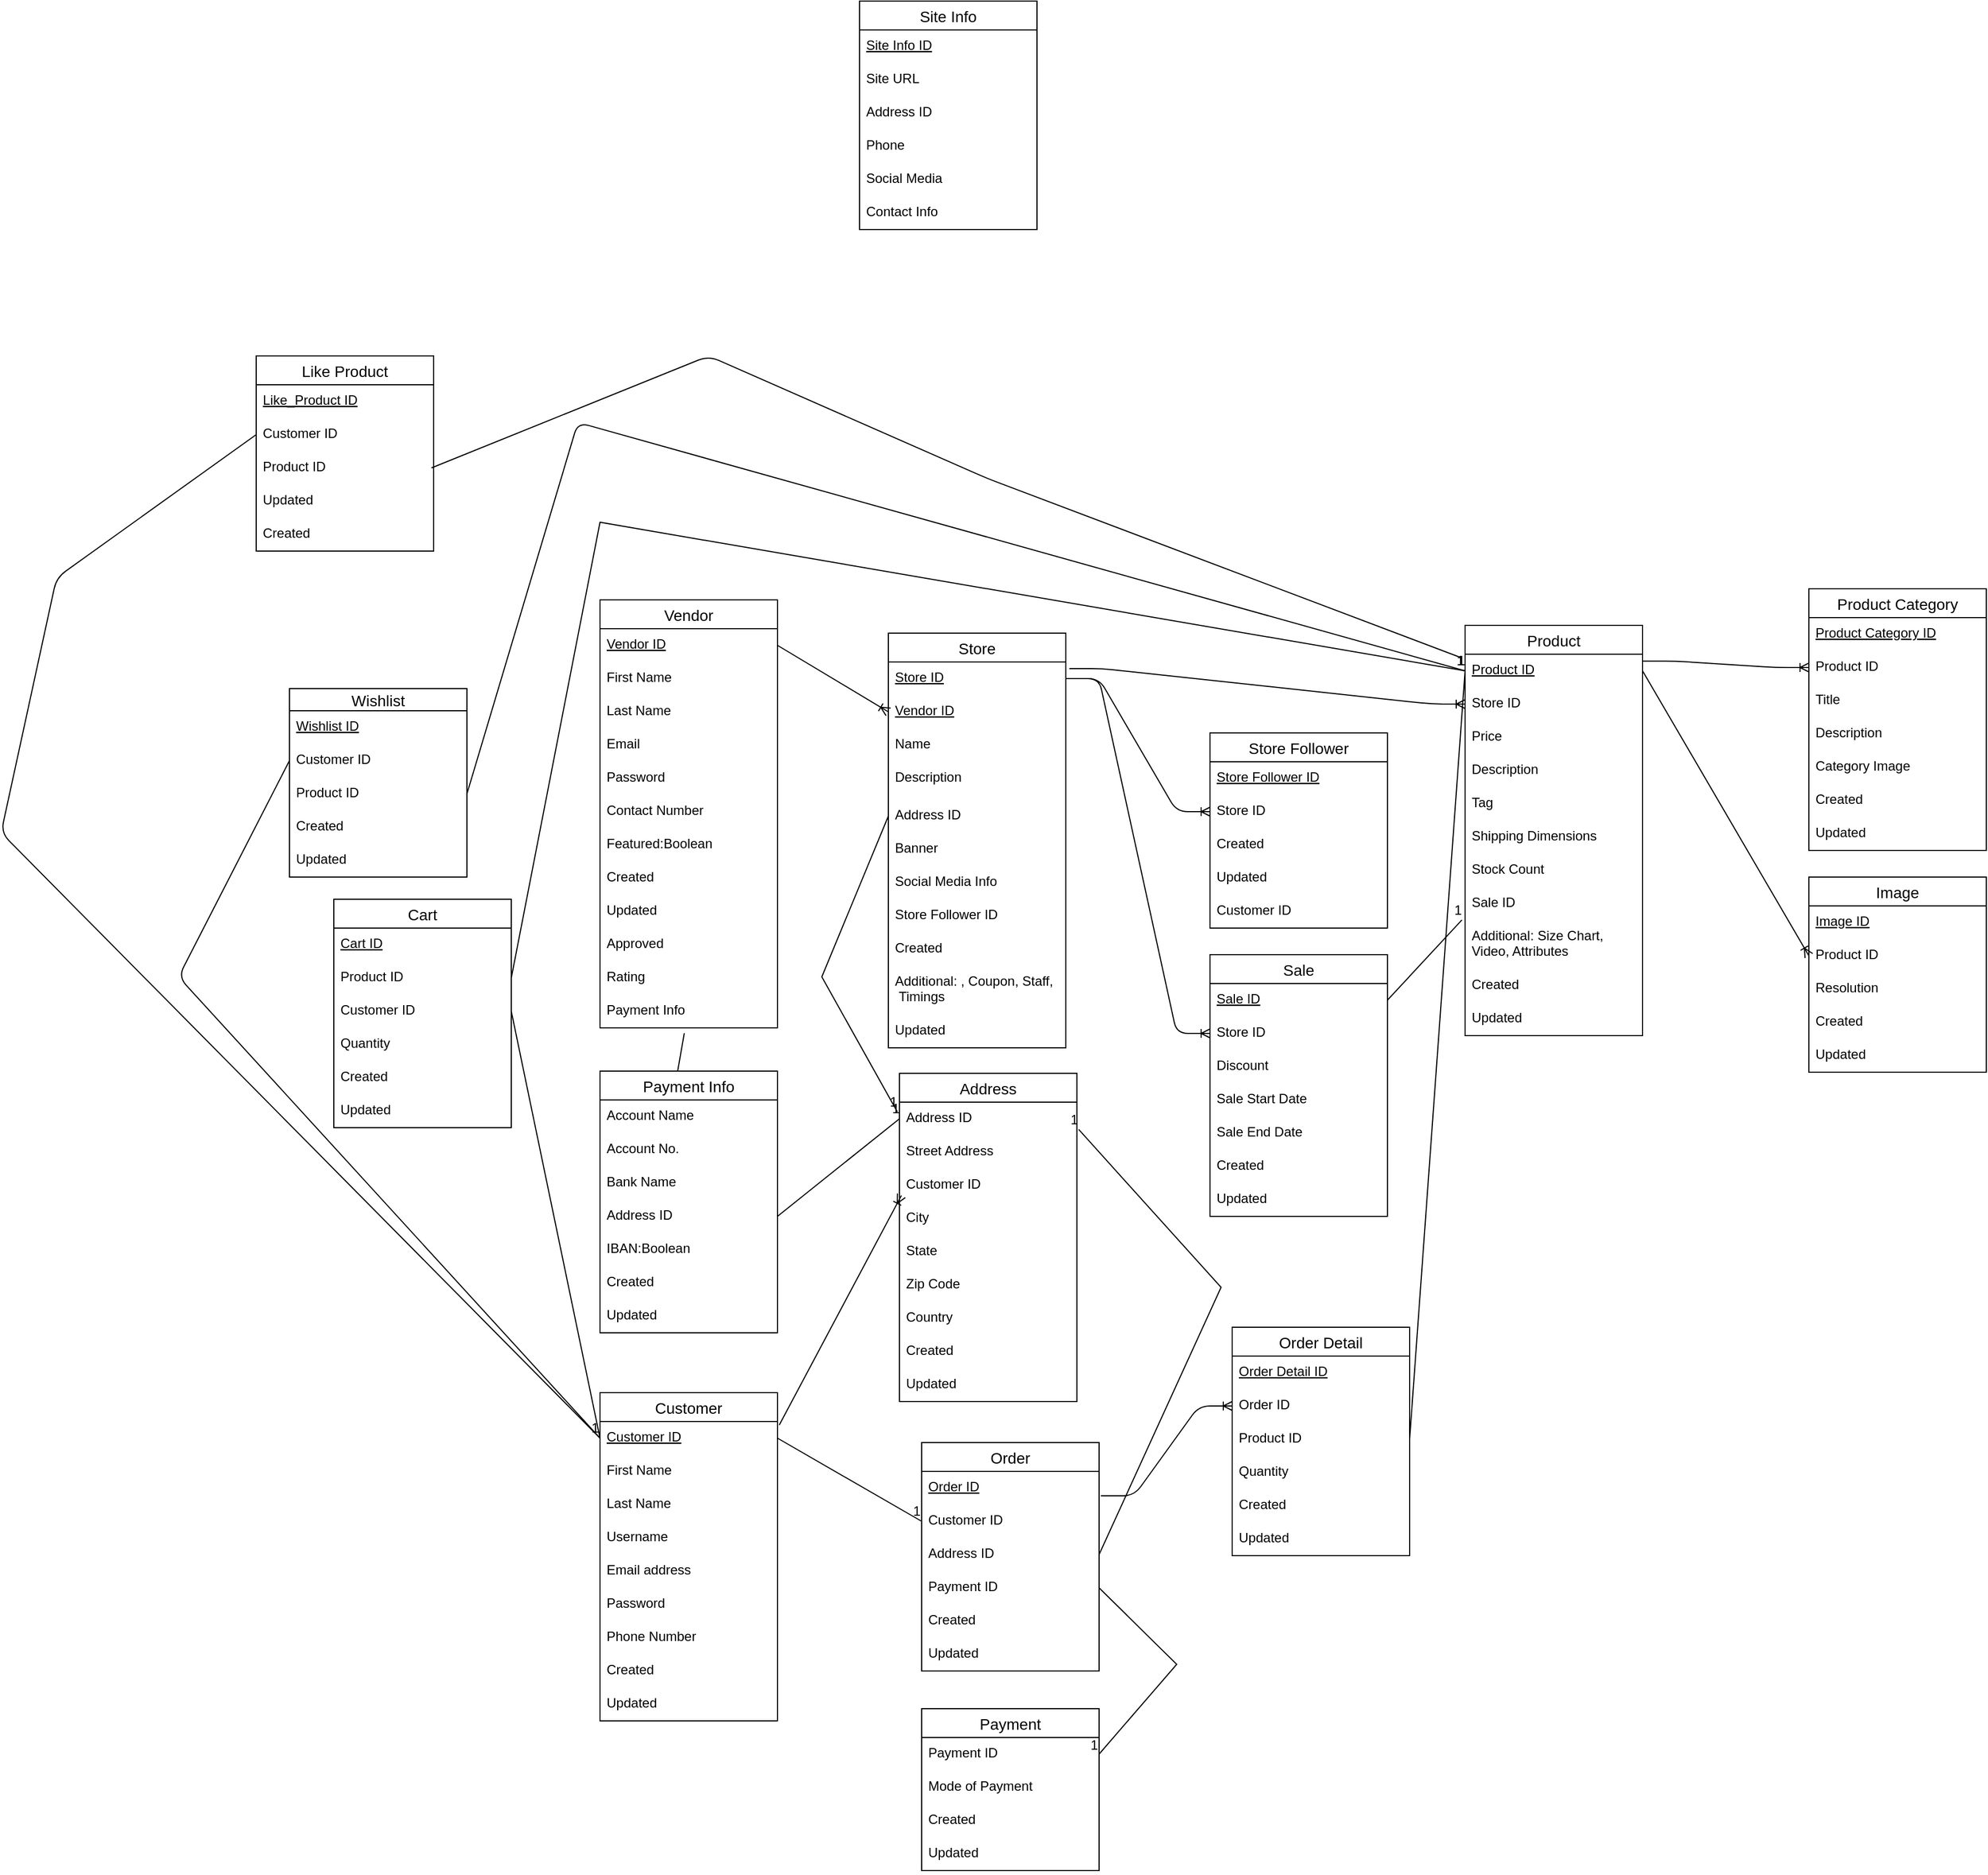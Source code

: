 <mxfile version="13.7.7" type="github">
  <diagram id="2TiBoCND8SINbS5o84Ee" name="Page-1">
    <mxGraphModel dx="2048" dy="1814" grid="1" gridSize="10" guides="1" tooltips="1" connect="1" arrows="1" fold="1" page="1" pageScale="1" pageWidth="827" pageHeight="1169" math="0" shadow="0">
      <root>
        <mxCell id="0" />
        <mxCell id="1" parent="0" />
        <mxCell id="IGccFnjcEQaaMSDG5-hF-2" value="Vendor" style="swimlane;fontStyle=0;childLayout=stackLayout;horizontal=1;startSize=26;horizontalStack=0;resizeParent=1;resizeParentMax=0;resizeLast=0;collapsible=1;marginBottom=0;align=center;fontSize=14;" parent="1" vertex="1">
          <mxGeometry x="20" y="10" width="160" height="386" as="geometry" />
        </mxCell>
        <mxCell id="IGccFnjcEQaaMSDG5-hF-4" value="Vendor ID" style="text;strokeColor=none;fillColor=none;spacingLeft=4;spacingRight=4;overflow=hidden;rotatable=0;points=[[0,0.5],[1,0.5]];portConstraint=eastwest;fontSize=12;fontStyle=4" parent="IGccFnjcEQaaMSDG5-hF-2" vertex="1">
          <mxGeometry y="26" width="160" height="30" as="geometry" />
        </mxCell>
        <mxCell id="IGccFnjcEQaaMSDG5-hF-3" value="First Name" style="text;strokeColor=none;fillColor=none;spacingLeft=4;spacingRight=4;overflow=hidden;rotatable=0;points=[[0,0.5],[1,0.5]];portConstraint=eastwest;fontSize=12;" parent="IGccFnjcEQaaMSDG5-hF-2" vertex="1">
          <mxGeometry y="56" width="160" height="30" as="geometry" />
        </mxCell>
        <mxCell id="IGccFnjcEQaaMSDG5-hF-6" value="Last Name" style="text;strokeColor=none;fillColor=none;spacingLeft=4;spacingRight=4;overflow=hidden;rotatable=0;points=[[0,0.5],[1,0.5]];portConstraint=eastwest;fontSize=12;" parent="IGccFnjcEQaaMSDG5-hF-2" vertex="1">
          <mxGeometry y="86" width="160" height="30" as="geometry" />
        </mxCell>
        <mxCell id="IGccFnjcEQaaMSDG5-hF-7" value="Email" style="text;strokeColor=none;fillColor=none;spacingLeft=4;spacingRight=4;overflow=hidden;rotatable=0;points=[[0,0.5],[1,0.5]];portConstraint=eastwest;fontSize=12;" parent="IGccFnjcEQaaMSDG5-hF-2" vertex="1">
          <mxGeometry y="116" width="160" height="30" as="geometry" />
        </mxCell>
        <mxCell id="IGccFnjcEQaaMSDG5-hF-10" value="Password" style="text;strokeColor=none;fillColor=none;spacingLeft=4;spacingRight=4;overflow=hidden;rotatable=0;points=[[0,0.5],[1,0.5]];portConstraint=eastwest;fontSize=12;" parent="IGccFnjcEQaaMSDG5-hF-2" vertex="1">
          <mxGeometry y="146" width="160" height="30" as="geometry" />
        </mxCell>
        <mxCell id="IGccFnjcEQaaMSDG5-hF-8" value="Contact Number" style="text;strokeColor=none;fillColor=none;spacingLeft=4;spacingRight=4;overflow=hidden;rotatable=0;points=[[0,0.5],[1,0.5]];portConstraint=eastwest;fontSize=12;" parent="IGccFnjcEQaaMSDG5-hF-2" vertex="1">
          <mxGeometry y="176" width="160" height="30" as="geometry" />
        </mxCell>
        <mxCell id="IGccFnjcEQaaMSDG5-hF-12" value="Featured:Boolean" style="text;strokeColor=none;fillColor=none;spacingLeft=4;spacingRight=4;overflow=hidden;rotatable=0;points=[[0,0.5],[1,0.5]];portConstraint=eastwest;fontSize=12;" parent="IGccFnjcEQaaMSDG5-hF-2" vertex="1">
          <mxGeometry y="206" width="160" height="30" as="geometry" />
        </mxCell>
        <mxCell id="n8FRFJaLkWx42ffk5fBV-1" value="Created" style="text;strokeColor=none;fillColor=none;spacingLeft=4;spacingRight=4;overflow=hidden;rotatable=0;points=[[0,0.5],[1,0.5]];portConstraint=eastwest;fontSize=12;" parent="IGccFnjcEQaaMSDG5-hF-2" vertex="1">
          <mxGeometry y="236" width="160" height="30" as="geometry" />
        </mxCell>
        <mxCell id="JF45FcFI6CYpwez5IiRO-9" value="Updated" style="text;strokeColor=none;fillColor=none;spacingLeft=4;spacingRight=4;overflow=hidden;rotatable=0;points=[[0,0.5],[1,0.5]];portConstraint=eastwest;fontSize=12;" vertex="1" parent="IGccFnjcEQaaMSDG5-hF-2">
          <mxGeometry y="266" width="160" height="30" as="geometry" />
        </mxCell>
        <mxCell id="n8FRFJaLkWx42ffk5fBV-17" value="Approved" style="text;strokeColor=none;fillColor=none;spacingLeft=4;spacingRight=4;overflow=hidden;rotatable=0;points=[[0,0.5],[1,0.5]];portConstraint=eastwest;fontSize=12;" parent="IGccFnjcEQaaMSDG5-hF-2" vertex="1">
          <mxGeometry y="296" width="160" height="30" as="geometry" />
        </mxCell>
        <mxCell id="IGccFnjcEQaaMSDG5-hF-28" value="Rating" style="text;strokeColor=none;fillColor=none;spacingLeft=4;spacingRight=4;overflow=hidden;rotatable=0;points=[[0,0.5],[1,0.5]];portConstraint=eastwest;fontSize=12;" parent="IGccFnjcEQaaMSDG5-hF-2" vertex="1">
          <mxGeometry y="326" width="160" height="30" as="geometry" />
        </mxCell>
        <mxCell id="IGccFnjcEQaaMSDG5-hF-11" value="Payment Info" style="text;strokeColor=none;fillColor=none;spacingLeft=4;spacingRight=4;overflow=hidden;rotatable=0;points=[[0,0.5],[1,0.5]];portConstraint=eastwest;fontSize=12;" parent="IGccFnjcEQaaMSDG5-hF-2" vertex="1">
          <mxGeometry y="356" width="160" height="30" as="geometry" />
        </mxCell>
        <mxCell id="n8FRFJaLkWx42ffk5fBV-2" value="" style="endArrow=none;html=1;entryX=0.475;entryY=1.16;entryDx=0;entryDy=0;entryPerimeter=0;exitX=0.435;exitY=0.01;exitDx=0;exitDy=0;exitPerimeter=0;" parent="1" source="Jbf4K4D1XVBF-OOu39AV-61" target="IGccFnjcEQaaMSDG5-hF-11" edge="1">
          <mxGeometry width="50" height="50" relative="1" as="geometry">
            <mxPoint x="60" y="470" as="sourcePoint" />
            <mxPoint x="110" y="420" as="targetPoint" />
          </mxGeometry>
        </mxCell>
        <mxCell id="n8FRFJaLkWx42ffk5fBV-20" value="" style="edgeStyle=entityRelationEdgeStyle;fontSize=12;html=1;endArrow=ERoneToMany;exitX=1.02;exitY=0.2;exitDx=0;exitDy=0;exitPerimeter=0;" parent="1" source="IGccFnjcEQaaMSDG5-hF-17" target="IGccFnjcEQaaMSDG5-hF-33" edge="1">
          <mxGeometry width="100" height="100" relative="1" as="geometry">
            <mxPoint x="460" y="140" as="sourcePoint" />
            <mxPoint x="560" y="40" as="targetPoint" />
          </mxGeometry>
        </mxCell>
        <mxCell id="n8FRFJaLkWx42ffk5fBV-42" value="" style="edgeStyle=entityRelationEdgeStyle;fontSize=12;html=1;endArrow=ERoneToMany;entryX=0;entryY=0.5;entryDx=0;entryDy=0;exitX=1;exitY=0.21;exitDx=0;exitDy=0;exitPerimeter=0;" parent="1" source="IGccFnjcEQaaMSDG5-hF-32" target="JF45FcFI6CYpwez5IiRO-46" edge="1">
          <mxGeometry width="100" height="100" relative="1" as="geometry">
            <mxPoint x="1020" y="50" as="sourcePoint" />
            <mxPoint x="870" y="130" as="targetPoint" />
          </mxGeometry>
        </mxCell>
        <mxCell id="Jbf4K4D1XVBF-OOu39AV-61" value="Payment Info" style="swimlane;fontStyle=0;childLayout=stackLayout;horizontal=1;startSize=26;horizontalStack=0;resizeParent=1;resizeParentMax=0;resizeLast=0;collapsible=1;marginBottom=0;align=center;fontSize=14;" parent="1" vertex="1">
          <mxGeometry x="20" y="435" width="160" height="236" as="geometry" />
        </mxCell>
        <mxCell id="Jbf4K4D1XVBF-OOu39AV-62" value="Account Name" style="text;strokeColor=none;fillColor=none;spacingLeft=4;spacingRight=4;overflow=hidden;rotatable=0;points=[[0,0.5],[1,0.5]];portConstraint=eastwest;fontSize=12;" parent="Jbf4K4D1XVBF-OOu39AV-61" vertex="1">
          <mxGeometry y="26" width="160" height="30" as="geometry" />
        </mxCell>
        <mxCell id="Jbf4K4D1XVBF-OOu39AV-63" value="Account No." style="text;strokeColor=none;fillColor=none;spacingLeft=4;spacingRight=4;overflow=hidden;rotatable=0;points=[[0,0.5],[1,0.5]];portConstraint=eastwest;fontSize=12;" parent="Jbf4K4D1XVBF-OOu39AV-61" vertex="1">
          <mxGeometry y="56" width="160" height="30" as="geometry" />
        </mxCell>
        <mxCell id="Jbf4K4D1XVBF-OOu39AV-64" value="Bank Name" style="text;strokeColor=none;fillColor=none;spacingLeft=4;spacingRight=4;overflow=hidden;rotatable=0;points=[[0,0.5],[1,0.5]];portConstraint=eastwest;fontSize=12;" parent="Jbf4K4D1XVBF-OOu39AV-61" vertex="1">
          <mxGeometry y="86" width="160" height="30" as="geometry" />
        </mxCell>
        <mxCell id="Jbf4K4D1XVBF-OOu39AV-67" value="Address ID" style="text;strokeColor=none;fillColor=none;spacingLeft=4;spacingRight=4;overflow=hidden;rotatable=0;points=[[0,0.5],[1,0.5]];portConstraint=eastwest;fontSize=12;" parent="Jbf4K4D1XVBF-OOu39AV-61" vertex="1">
          <mxGeometry y="116" width="160" height="30" as="geometry" />
        </mxCell>
        <mxCell id="Jbf4K4D1XVBF-OOu39AV-69" value="IBAN:Boolean" style="text;strokeColor=none;fillColor=none;spacingLeft=4;spacingRight=4;overflow=hidden;rotatable=0;points=[[0,0.5],[1,0.5]];portConstraint=eastwest;fontSize=12;" parent="Jbf4K4D1XVBF-OOu39AV-61" vertex="1">
          <mxGeometry y="146" width="160" height="30" as="geometry" />
        </mxCell>
        <mxCell id="JF45FcFI6CYpwez5IiRO-29" value="Created" style="text;strokeColor=none;fillColor=none;spacingLeft=4;spacingRight=4;overflow=hidden;rotatable=0;points=[[0,0.5],[1,0.5]];portConstraint=eastwest;fontSize=12;" vertex="1" parent="Jbf4K4D1XVBF-OOu39AV-61">
          <mxGeometry y="176" width="160" height="30" as="geometry" />
        </mxCell>
        <mxCell id="JF45FcFI6CYpwez5IiRO-30" value="Updated" style="text;strokeColor=none;fillColor=none;spacingLeft=4;spacingRight=4;overflow=hidden;rotatable=0;points=[[0,0.5],[1,0.5]];portConstraint=eastwest;fontSize=12;" vertex="1" parent="Jbf4K4D1XVBF-OOu39AV-61">
          <mxGeometry y="206" width="160" height="30" as="geometry" />
        </mxCell>
        <mxCell id="n8FRFJaLkWx42ffk5fBV-64" value="" style="endArrow=none;html=1;rounded=0;exitX=0;exitY=0.5;exitDx=0;exitDy=0;entryX=-0.012;entryY=0.293;entryDx=0;entryDy=0;entryPerimeter=0;" parent="1" source="IGccFnjcEQaaMSDG5-hF-25" target="n8FRFJaLkWx42ffk5fBV-55" edge="1">
          <mxGeometry relative="1" as="geometry">
            <mxPoint x="230" y="420" as="sourcePoint" />
            <mxPoint x="390" y="420" as="targetPoint" />
            <Array as="points">
              <mxPoint x="220" y="350" />
            </Array>
          </mxGeometry>
        </mxCell>
        <mxCell id="n8FRFJaLkWx42ffk5fBV-65" value="1" style="resizable=0;html=1;align=right;verticalAlign=bottom;" parent="n8FRFJaLkWx42ffk5fBV-64" connectable="0" vertex="1">
          <mxGeometry x="1" relative="1" as="geometry" />
        </mxCell>
        <mxCell id="n8FRFJaLkWx42ffk5fBV-66" value="" style="endArrow=none;html=1;rounded=0;exitX=1;exitY=0.5;exitDx=0;exitDy=0;entryX=0;entryY=0.5;entryDx=0;entryDy=0;" parent="1" source="Jbf4K4D1XVBF-OOu39AV-67" target="n8FRFJaLkWx42ffk5fBV-55" edge="1">
          <mxGeometry relative="1" as="geometry">
            <mxPoint x="310" y="400" as="sourcePoint" />
            <mxPoint x="470" y="400" as="targetPoint" />
          </mxGeometry>
        </mxCell>
        <mxCell id="n8FRFJaLkWx42ffk5fBV-67" value="1" style="resizable=0;html=1;align=right;verticalAlign=bottom;" parent="n8FRFJaLkWx42ffk5fBV-66" connectable="0" vertex="1">
          <mxGeometry x="1" relative="1" as="geometry" />
        </mxCell>
        <mxCell id="IGccFnjcEQaaMSDG5-hF-16" value="Store" style="swimlane;fontStyle=0;childLayout=stackLayout;horizontal=1;startSize=26;horizontalStack=0;resizeParent=1;resizeParentMax=0;resizeLast=0;collapsible=1;marginBottom=0;align=center;fontSize=14;" parent="1" vertex="1">
          <mxGeometry x="280" y="40" width="160" height="374" as="geometry" />
        </mxCell>
        <mxCell id="IGccFnjcEQaaMSDG5-hF-17" value="Store ID" style="text;strokeColor=none;fillColor=none;spacingLeft=4;spacingRight=4;overflow=hidden;rotatable=0;points=[[0,0.5],[1,0.5]];portConstraint=eastwest;fontSize=12;fontStyle=4" parent="IGccFnjcEQaaMSDG5-hF-16" vertex="1">
          <mxGeometry y="26" width="160" height="30" as="geometry" />
        </mxCell>
        <mxCell id="JF45FcFI6CYpwez5IiRO-1" value="Vendor ID" style="text;strokeColor=none;fillColor=none;spacingLeft=4;spacingRight=4;overflow=hidden;rotatable=0;points=[[0,0.5],[1,0.5]];portConstraint=eastwest;fontSize=12;fontStyle=4" vertex="1" parent="IGccFnjcEQaaMSDG5-hF-16">
          <mxGeometry y="56" width="160" height="30" as="geometry" />
        </mxCell>
        <mxCell id="IGccFnjcEQaaMSDG5-hF-18" value="Name" style="text;strokeColor=none;fillColor=none;spacingLeft=4;spacingRight=4;overflow=hidden;rotatable=0;points=[[0,0.5],[1,0.5]];portConstraint=eastwest;fontSize=12;" parent="IGccFnjcEQaaMSDG5-hF-16" vertex="1">
          <mxGeometry y="86" width="160" height="30" as="geometry" />
        </mxCell>
        <mxCell id="n8FRFJaLkWx42ffk5fBV-19" value="Description" style="text;strokeColor=none;fillColor=none;spacingLeft=4;spacingRight=4;overflow=hidden;rotatable=0;points=[[0,0.5],[1,0.5]];portConstraint=eastwest;fontSize=12;" parent="IGccFnjcEQaaMSDG5-hF-16" vertex="1">
          <mxGeometry y="116" width="160" height="34" as="geometry" />
        </mxCell>
        <mxCell id="IGccFnjcEQaaMSDG5-hF-25" value="Address ID" style="text;strokeColor=none;fillColor=none;spacingLeft=4;spacingRight=4;overflow=hidden;rotatable=0;points=[[0,0.5],[1,0.5]];portConstraint=eastwest;fontSize=12;" parent="IGccFnjcEQaaMSDG5-hF-16" vertex="1">
          <mxGeometry y="150" width="160" height="30" as="geometry" />
        </mxCell>
        <mxCell id="IGccFnjcEQaaMSDG5-hF-19" value="Banner" style="text;strokeColor=none;fillColor=none;spacingLeft=4;spacingRight=4;overflow=hidden;rotatable=0;points=[[0,0.5],[1,0.5]];portConstraint=eastwest;fontSize=12;" parent="IGccFnjcEQaaMSDG5-hF-16" vertex="1">
          <mxGeometry y="180" width="160" height="30" as="geometry" />
        </mxCell>
        <mxCell id="IGccFnjcEQaaMSDG5-hF-26" value="Social Media Info" style="text;strokeColor=none;fillColor=none;spacingLeft=4;spacingRight=4;overflow=hidden;rotatable=0;points=[[0,0.5],[1,0.5]];portConstraint=eastwest;fontSize=12;" parent="IGccFnjcEQaaMSDG5-hF-16" vertex="1">
          <mxGeometry y="210" width="160" height="30" as="geometry" />
        </mxCell>
        <mxCell id="IGccFnjcEQaaMSDG5-hF-29" value="Store Follower ID" style="text;strokeColor=none;fillColor=none;spacingLeft=4;spacingRight=4;overflow=hidden;rotatable=0;points=[[0,0.5],[1,0.5]];portConstraint=eastwest;fontSize=12;" parent="IGccFnjcEQaaMSDG5-hF-16" vertex="1">
          <mxGeometry y="240" width="160" height="30" as="geometry" />
        </mxCell>
        <mxCell id="n8FRFJaLkWx42ffk5fBV-18" value="Created" style="text;strokeColor=none;fillColor=none;spacingLeft=4;spacingRight=4;overflow=hidden;rotatable=0;points=[[0,0.5],[1,0.5]];portConstraint=eastwest;fontSize=12;" parent="IGccFnjcEQaaMSDG5-hF-16" vertex="1">
          <mxGeometry y="270" width="160" height="30" as="geometry" />
        </mxCell>
        <mxCell id="IGccFnjcEQaaMSDG5-hF-27" value="Additional: , Coupon, Staff,&#xa; Timings" style="text;strokeColor=none;fillColor=none;spacingLeft=4;spacingRight=4;overflow=hidden;rotatable=0;points=[[0,0.5],[1,0.5]];portConstraint=eastwest;fontSize=12;" parent="IGccFnjcEQaaMSDG5-hF-16" vertex="1">
          <mxGeometry y="300" width="160" height="44" as="geometry" />
        </mxCell>
        <mxCell id="JF45FcFI6CYpwez5IiRO-13" value="Updated" style="text;strokeColor=none;fillColor=none;spacingLeft=4;spacingRight=4;overflow=hidden;rotatable=0;points=[[0,0.5],[1,0.5]];portConstraint=eastwest;fontSize=12;" vertex="1" parent="IGccFnjcEQaaMSDG5-hF-16">
          <mxGeometry y="344" width="160" height="30" as="geometry" />
        </mxCell>
        <mxCell id="rgboscBfZHW4v6btycsH-1" value="Wishlist" style="swimlane;fontStyle=0;childLayout=stackLayout;horizontal=1;startSize=20;horizontalStack=0;resizeParent=1;resizeParentMax=0;resizeLast=0;collapsible=1;marginBottom=0;align=center;fontSize=14;" parent="1" vertex="1">
          <mxGeometry x="-260" y="90" width="160" height="170" as="geometry" />
        </mxCell>
        <mxCell id="rgboscBfZHW4v6btycsH-2" value="Wishlist ID" style="text;strokeColor=none;fillColor=none;spacingLeft=4;spacingRight=4;overflow=hidden;rotatable=0;points=[[0,0.5],[1,0.5]];portConstraint=eastwest;fontSize=12;fontStyle=4" parent="rgboscBfZHW4v6btycsH-1" vertex="1">
          <mxGeometry y="20" width="160" height="30" as="geometry" />
        </mxCell>
        <mxCell id="rgboscBfZHW4v6btycsH-3" value="Customer ID" style="text;strokeColor=none;fillColor=none;spacingLeft=4;spacingRight=4;overflow=hidden;rotatable=0;points=[[0,0.5],[1,0.5]];portConstraint=eastwest;fontSize=12;" parent="rgboscBfZHW4v6btycsH-1" vertex="1">
          <mxGeometry y="50" width="160" height="30" as="geometry" />
        </mxCell>
        <mxCell id="rgboscBfZHW4v6btycsH-4" value="Product ID" style="text;strokeColor=none;fillColor=none;spacingLeft=4;spacingRight=4;overflow=hidden;rotatable=0;points=[[0,0.5],[1,0.5]];portConstraint=eastwest;fontSize=12;" parent="rgboscBfZHW4v6btycsH-1" vertex="1">
          <mxGeometry y="80" width="160" height="30" as="geometry" />
        </mxCell>
        <mxCell id="JF45FcFI6CYpwez5IiRO-10" value="Created" style="text;strokeColor=none;fillColor=none;spacingLeft=4;spacingRight=4;overflow=hidden;rotatable=0;points=[[0,0.5],[1,0.5]];portConstraint=eastwest;fontSize=12;" vertex="1" parent="rgboscBfZHW4v6btycsH-1">
          <mxGeometry y="110" width="160" height="30" as="geometry" />
        </mxCell>
        <mxCell id="JF45FcFI6CYpwez5IiRO-11" value="Updated" style="text;strokeColor=none;fillColor=none;spacingLeft=4;spacingRight=4;overflow=hidden;rotatable=0;points=[[0,0.5],[1,0.5]];portConstraint=eastwest;fontSize=12;" vertex="1" parent="rgboscBfZHW4v6btycsH-1">
          <mxGeometry y="140" width="160" height="30" as="geometry" />
        </mxCell>
        <mxCell id="n8FRFJaLkWx42ffk5fBV-74" value="" style="endArrow=none;html=1;rounded=0;entryX=0;entryY=0.5;entryDx=0;entryDy=0;exitX=1;exitY=0.5;exitDx=0;exitDy=0;" parent="1" target="IGccFnjcEQaaMSDG5-hF-47" edge="1" source="Jbf4K4D1XVBF-OOu39AV-27">
          <mxGeometry relative="1" as="geometry">
            <mxPoint x="180" y="710" as="sourcePoint" />
            <mxPoint x="340" y="710" as="targetPoint" />
          </mxGeometry>
        </mxCell>
        <mxCell id="n8FRFJaLkWx42ffk5fBV-75" value="1" style="resizable=0;html=1;align=right;verticalAlign=bottom;" parent="n8FRFJaLkWx42ffk5fBV-74" connectable="0" vertex="1">
          <mxGeometry x="1" relative="1" as="geometry" />
        </mxCell>
        <mxCell id="n8FRFJaLkWx42ffk5fBV-76" value="" style="endArrow=none;html=1;rounded=0;entryX=1.01;entryY=0.82;entryDx=0;entryDy=0;entryPerimeter=0;exitX=1;exitY=0.5;exitDx=0;exitDy=0;" parent="1" source="n8FRFJaLkWx42ffk5fBV-72" target="n8FRFJaLkWx42ffk5fBV-55" edge="1">
          <mxGeometry relative="1" as="geometry">
            <mxPoint x="460" y="790" as="sourcePoint" />
            <mxPoint x="620" y="790" as="targetPoint" />
            <Array as="points">
              <mxPoint x="580" y="630" />
            </Array>
          </mxGeometry>
        </mxCell>
        <mxCell id="n8FRFJaLkWx42ffk5fBV-77" value="1" style="resizable=0;html=1;align=right;verticalAlign=bottom;" parent="n8FRFJaLkWx42ffk5fBV-76" connectable="0" vertex="1">
          <mxGeometry x="1" relative="1" as="geometry" />
        </mxCell>
        <mxCell id="n8FRFJaLkWx42ffk5fBV-78" value="" style="endArrow=none;html=1;rounded=0;entryX=1;entryY=0.5;entryDx=0;entryDy=0;exitX=1;exitY=0.5;exitDx=0;exitDy=0;" parent="1" source="n8FRFJaLkWx42ffk5fBV-73" target="Jbf4K4D1XVBF-OOu39AV-71" edge="1">
          <mxGeometry relative="1" as="geometry">
            <mxPoint x="460" y="820" as="sourcePoint" />
            <mxPoint x="620" y="820" as="targetPoint" />
            <Array as="points">
              <mxPoint x="540" y="970" />
            </Array>
          </mxGeometry>
        </mxCell>
        <mxCell id="n8FRFJaLkWx42ffk5fBV-79" value="1" style="resizable=0;html=1;align=right;verticalAlign=bottom;" parent="n8FRFJaLkWx42ffk5fBV-78" connectable="0" vertex="1">
          <mxGeometry x="1" relative="1" as="geometry" />
        </mxCell>
        <mxCell id="n8FRFJaLkWx42ffk5fBV-81" value="" style="edgeStyle=entityRelationEdgeStyle;fontSize=12;html=1;endArrow=ERoneToMany;exitX=1.01;exitY=0.733;exitDx=0;exitDy=0;exitPerimeter=0;entryX=0;entryY=0.5;entryDx=0;entryDy=0;" parent="1" source="Jbf4K4D1XVBF-OOu39AV-1" target="Jbf4K4D1XVBF-OOu39AV-50" edge="1">
          <mxGeometry width="100" height="100" relative="1" as="geometry">
            <mxPoint x="490" y="820" as="sourcePoint" />
            <mxPoint x="590" y="720" as="targetPoint" />
          </mxGeometry>
        </mxCell>
        <mxCell id="n8FRFJaLkWx42ffk5fBV-82" value="" style="endArrow=none;html=1;rounded=0;entryX=0;entryY=0.5;entryDx=0;entryDy=0;exitX=1;exitY=0.5;exitDx=0;exitDy=0;" parent="1" source="Jbf4K4D1XVBF-OOu39AV-56" target="IGccFnjcEQaaMSDG5-hF-32" edge="1">
          <mxGeometry relative="1" as="geometry">
            <mxPoint x="680" y="410" as="sourcePoint" />
            <mxPoint x="840" y="410" as="targetPoint" />
            <Array as="points" />
          </mxGeometry>
        </mxCell>
        <mxCell id="n8FRFJaLkWx42ffk5fBV-83" value="1" style="resizable=0;html=1;align=right;verticalAlign=bottom;" parent="n8FRFJaLkWx42ffk5fBV-82" connectable="0" vertex="1">
          <mxGeometry x="1" relative="1" as="geometry" />
        </mxCell>
        <mxCell id="Jbf4K4D1XVBF-OOu39AV-47" value="Order Detail" style="swimlane;fontStyle=0;childLayout=stackLayout;horizontal=1;startSize=26;horizontalStack=0;resizeParent=1;resizeParentMax=0;resizeLast=0;collapsible=1;marginBottom=0;align=center;fontSize=14;" parent="1" vertex="1">
          <mxGeometry x="590" y="666" width="160" height="206" as="geometry" />
        </mxCell>
        <mxCell id="Jbf4K4D1XVBF-OOu39AV-49" value="Order Detail ID" style="text;strokeColor=none;fillColor=none;spacingLeft=4;spacingRight=4;overflow=hidden;rotatable=0;points=[[0,0.5],[1,0.5]];portConstraint=eastwest;fontSize=12;fontStyle=4" parent="Jbf4K4D1XVBF-OOu39AV-47" vertex="1">
          <mxGeometry y="26" width="160" height="30" as="geometry" />
        </mxCell>
        <mxCell id="Jbf4K4D1XVBF-OOu39AV-50" value="Order ID" style="text;strokeColor=none;fillColor=none;spacingLeft=4;spacingRight=4;overflow=hidden;rotatable=0;points=[[0,0.5],[1,0.5]];portConstraint=eastwest;fontSize=12;" parent="Jbf4K4D1XVBF-OOu39AV-47" vertex="1">
          <mxGeometry y="56" width="160" height="30" as="geometry" />
        </mxCell>
        <mxCell id="Jbf4K4D1XVBF-OOu39AV-56" value="Product ID" style="text;strokeColor=none;fillColor=none;spacingLeft=4;spacingRight=4;overflow=hidden;rotatable=0;points=[[0,0.5],[1,0.5]];portConstraint=eastwest;fontSize=12;" parent="Jbf4K4D1XVBF-OOu39AV-47" vertex="1">
          <mxGeometry y="86" width="160" height="30" as="geometry" />
        </mxCell>
        <mxCell id="Jbf4K4D1XVBF-OOu39AV-55" value="Quantity" style="text;strokeColor=none;fillColor=none;spacingLeft=4;spacingRight=4;overflow=hidden;rotatable=0;points=[[0,0.5],[1,0.5]];portConstraint=eastwest;fontSize=12;" parent="Jbf4K4D1XVBF-OOu39AV-47" vertex="1">
          <mxGeometry y="116" width="160" height="30" as="geometry" />
        </mxCell>
        <mxCell id="JF45FcFI6CYpwez5IiRO-19" value="Created" style="text;strokeColor=none;fillColor=none;spacingLeft=4;spacingRight=4;overflow=hidden;rotatable=0;points=[[0,0.5],[1,0.5]];portConstraint=eastwest;fontSize=12;" vertex="1" parent="Jbf4K4D1XVBF-OOu39AV-47">
          <mxGeometry y="146" width="160" height="30" as="geometry" />
        </mxCell>
        <mxCell id="JF45FcFI6CYpwez5IiRO-20" value="Updated" style="text;strokeColor=none;fillColor=none;spacingLeft=4;spacingRight=4;overflow=hidden;rotatable=0;points=[[0,0.5],[1,0.5]];portConstraint=eastwest;fontSize=12;" vertex="1" parent="Jbf4K4D1XVBF-OOu39AV-47">
          <mxGeometry y="176" width="160" height="30" as="geometry" />
        </mxCell>
        <mxCell id="n8FRFJaLkWx42ffk5fBV-89" value="" style="edgeStyle=entityRelationEdgeStyle;fontSize=12;html=1;endArrow=ERoneToMany;entryX=0;entryY=0.5;entryDx=0;entryDy=0;exitX=1;exitY=0.5;exitDx=0;exitDy=0;" parent="1" source="IGccFnjcEQaaMSDG5-hF-17" target="n8FRFJaLkWx42ffk5fBV-87" edge="1">
          <mxGeometry width="100" height="100" relative="1" as="geometry">
            <mxPoint x="480" y="240" as="sourcePoint" />
            <mxPoint x="580" y="140" as="targetPoint" />
          </mxGeometry>
        </mxCell>
        <mxCell id="rgboscBfZHW4v6btycsH-5" value="" style="endArrow=none;html=1;entryX=0;entryY=0.5;entryDx=0;entryDy=0;exitX=0;exitY=0.5;exitDx=0;exitDy=0;" parent="1" source="Jbf4K4D1XVBF-OOu39AV-27" target="rgboscBfZHW4v6btycsH-3" edge="1">
          <mxGeometry width="50" height="50" relative="1" as="geometry">
            <mxPoint x="-260" y="350" as="sourcePoint" />
            <mxPoint x="-210" y="300" as="targetPoint" />
            <Array as="points">
              <mxPoint x="-360" y="350" />
            </Array>
          </mxGeometry>
        </mxCell>
        <mxCell id="rgboscBfZHW4v6btycsH-7" value="" style="endArrow=none;html=1;exitX=1;exitY=0.5;exitDx=0;exitDy=0;entryX=0;entryY=0.5;entryDx=0;entryDy=0;" parent="1" source="rgboscBfZHW4v6btycsH-4" target="IGccFnjcEQaaMSDG5-hF-32" edge="1">
          <mxGeometry width="50" height="50" relative="1" as="geometry">
            <mxPoint x="-70" y="170" as="sourcePoint" />
            <mxPoint x="60" y="-80" as="targetPoint" />
            <Array as="points">
              <mxPoint y="-150" />
            </Array>
          </mxGeometry>
        </mxCell>
        <mxCell id="rgboscBfZHW4v6btycsH-12" value="" style="endArrow=none;html=1;entryX=-0.006;entryY=0.113;entryDx=0;entryDy=0;entryPerimeter=0;exitX=1;exitY=0.5;exitDx=0;exitDy=0;" parent="1" edge="1">
          <mxGeometry width="50" height="50" relative="1" as="geometry">
            <mxPoint x="-132" y="-109" as="sourcePoint" />
            <mxPoint x="797.04" y="62.39" as="targetPoint" />
            <Array as="points">
              <mxPoint x="118" y="-210" />
              <mxPoint x="368" y="-100" />
            </Array>
          </mxGeometry>
        </mxCell>
        <mxCell id="rgboscBfZHW4v6btycsH-13" value="" style="endArrow=none;html=1;entryX=0;entryY=0.5;entryDx=0;entryDy=0;exitX=0;exitY=0.5;exitDx=0;exitDy=0;" parent="1" source="Jbf4K4D1XVBF-OOu39AV-27" target="rgboscBfZHW4v6btycsH-10" edge="1">
          <mxGeometry width="50" height="50" relative="1" as="geometry">
            <mxPoint x="-120" y="470" as="sourcePoint" />
            <mxPoint x="-90" y="-120" as="targetPoint" />
            <Array as="points">
              <mxPoint x="-520" y="220" />
              <mxPoint x="-470" y="-10" />
            </Array>
          </mxGeometry>
        </mxCell>
        <mxCell id="rgboscBfZHW4v6btycsH-8" value="Like Product" style="swimlane;fontStyle=0;childLayout=stackLayout;horizontal=1;startSize=26;horizontalStack=0;resizeParent=1;resizeParentMax=0;resizeLast=0;collapsible=1;marginBottom=0;align=center;fontSize=14;" parent="1" vertex="1">
          <mxGeometry x="-290" y="-210" width="160" height="176" as="geometry" />
        </mxCell>
        <mxCell id="rgboscBfZHW4v6btycsH-9" value="Like_Product ID" style="text;strokeColor=none;fillColor=none;spacingLeft=4;spacingRight=4;overflow=hidden;rotatable=0;points=[[0,0.5],[1,0.5]];portConstraint=eastwest;fontSize=12;fontStyle=4" parent="rgboscBfZHW4v6btycsH-8" vertex="1">
          <mxGeometry y="26" width="160" height="30" as="geometry" />
        </mxCell>
        <mxCell id="rgboscBfZHW4v6btycsH-10" value="Customer ID" style="text;strokeColor=none;fillColor=none;spacingLeft=4;spacingRight=4;overflow=hidden;rotatable=0;points=[[0,0.5],[1,0.5]];portConstraint=eastwest;fontSize=12;" parent="rgboscBfZHW4v6btycsH-8" vertex="1">
          <mxGeometry y="56" width="160" height="30" as="geometry" />
        </mxCell>
        <mxCell id="rgboscBfZHW4v6btycsH-11" value="Product ID" style="text;strokeColor=none;fillColor=none;spacingLeft=4;spacingRight=4;overflow=hidden;rotatable=0;points=[[0,0.5],[1,0.5]];portConstraint=eastwest;fontSize=12;" parent="rgboscBfZHW4v6btycsH-8" vertex="1">
          <mxGeometry y="86" width="160" height="30" as="geometry" />
        </mxCell>
        <mxCell id="JF45FcFI6CYpwez5IiRO-36" value="Updated" style="text;strokeColor=none;fillColor=none;spacingLeft=4;spacingRight=4;overflow=hidden;rotatable=0;points=[[0,0.5],[1,0.5]];portConstraint=eastwest;fontSize=12;" vertex="1" parent="rgboscBfZHW4v6btycsH-8">
          <mxGeometry y="116" width="160" height="30" as="geometry" />
        </mxCell>
        <mxCell id="JF45FcFI6CYpwez5IiRO-35" value="Created" style="text;strokeColor=none;fillColor=none;spacingLeft=4;spacingRight=4;overflow=hidden;rotatable=0;points=[[0,0.5],[1,0.5]];portConstraint=eastwest;fontSize=12;" vertex="1" parent="rgboscBfZHW4v6btycsH-8">
          <mxGeometry y="146" width="160" height="30" as="geometry" />
        </mxCell>
        <mxCell id="rgboscBfZHW4v6btycsH-19" value="" style="endArrow=none;html=1;rounded=0;exitX=1;exitY=0.5;exitDx=0;exitDy=0;entryX=0;entryY=0.5;entryDx=0;entryDy=0;" parent="1" source="rgboscBfZHW4v6btycsH-17" target="IGccFnjcEQaaMSDG5-hF-32" edge="1">
          <mxGeometry relative="1" as="geometry">
            <mxPoint x="-60" y="360" as="sourcePoint" />
            <mxPoint x="40" y="-50" as="targetPoint" />
            <Array as="points">
              <mxPoint x="20" y="-60" />
            </Array>
          </mxGeometry>
        </mxCell>
        <mxCell id="rgboscBfZHW4v6btycsH-20" value="1" style="resizable=0;html=1;align=right;verticalAlign=bottom;" parent="rgboscBfZHW4v6btycsH-19" connectable="0" vertex="1">
          <mxGeometry x="1" relative="1" as="geometry" />
        </mxCell>
        <mxCell id="rgboscBfZHW4v6btycsH-21" value="" style="endArrow=none;html=1;rounded=0;exitX=1;exitY=0.5;exitDx=0;exitDy=0;entryX=0;entryY=0.5;entryDx=0;entryDy=0;" parent="1" source="rgboscBfZHW4v6btycsH-16" target="Jbf4K4D1XVBF-OOu39AV-27" edge="1">
          <mxGeometry relative="1" as="geometry">
            <mxPoint x="-150" y="500" as="sourcePoint" />
            <mxPoint x="10" y="500" as="targetPoint" />
          </mxGeometry>
        </mxCell>
        <mxCell id="rgboscBfZHW4v6btycsH-22" value="1" style="resizable=0;html=1;align=right;verticalAlign=bottom;" parent="rgboscBfZHW4v6btycsH-21" connectable="0" vertex="1">
          <mxGeometry x="1" relative="1" as="geometry" />
        </mxCell>
        <mxCell id="rgboscBfZHW4v6btycsH-23" value="Site Info" style="swimlane;fontStyle=0;childLayout=stackLayout;horizontal=1;startSize=26;horizontalStack=0;resizeParent=1;resizeParentMax=0;resizeLast=0;collapsible=1;marginBottom=0;align=center;fontSize=14;" parent="1" vertex="1">
          <mxGeometry x="254" y="-530" width="160" height="206" as="geometry" />
        </mxCell>
        <mxCell id="rgboscBfZHW4v6btycsH-24" value="Site Info ID" style="text;strokeColor=none;fillColor=none;spacingLeft=4;spacingRight=4;overflow=hidden;rotatable=0;points=[[0,0.5],[1,0.5]];portConstraint=eastwest;fontSize=12;fontStyle=4" parent="rgboscBfZHW4v6btycsH-23" vertex="1">
          <mxGeometry y="26" width="160" height="30" as="geometry" />
        </mxCell>
        <mxCell id="rgboscBfZHW4v6btycsH-25" value="Site URL" style="text;strokeColor=none;fillColor=none;spacingLeft=4;spacingRight=4;overflow=hidden;rotatable=0;points=[[0,0.5],[1,0.5]];portConstraint=eastwest;fontSize=12;" parent="rgboscBfZHW4v6btycsH-23" vertex="1">
          <mxGeometry y="56" width="160" height="30" as="geometry" />
        </mxCell>
        <mxCell id="rgboscBfZHW4v6btycsH-26" value="Address ID" style="text;strokeColor=none;fillColor=none;spacingLeft=4;spacingRight=4;overflow=hidden;rotatable=0;points=[[0,0.5],[1,0.5]];portConstraint=eastwest;fontSize=12;" parent="rgboscBfZHW4v6btycsH-23" vertex="1">
          <mxGeometry y="86" width="160" height="30" as="geometry" />
        </mxCell>
        <mxCell id="rgboscBfZHW4v6btycsH-27" value="Phone" style="text;strokeColor=none;fillColor=none;spacingLeft=4;spacingRight=4;overflow=hidden;rotatable=0;points=[[0,0.5],[1,0.5]];portConstraint=eastwest;fontSize=12;" parent="rgboscBfZHW4v6btycsH-23" vertex="1">
          <mxGeometry y="116" width="160" height="30" as="geometry" />
        </mxCell>
        <mxCell id="rgboscBfZHW4v6btycsH-28" value="Social Media " style="text;strokeColor=none;fillColor=none;spacingLeft=4;spacingRight=4;overflow=hidden;rotatable=0;points=[[0,0.5],[1,0.5]];portConstraint=eastwest;fontSize=12;" parent="rgboscBfZHW4v6btycsH-23" vertex="1">
          <mxGeometry y="146" width="160" height="30" as="geometry" />
        </mxCell>
        <mxCell id="rgboscBfZHW4v6btycsH-29" value="Contact Info" style="text;strokeColor=none;fillColor=none;spacingLeft=4;spacingRight=4;overflow=hidden;rotatable=0;points=[[0,0.5],[1,0.5]];portConstraint=eastwest;fontSize=12;" parent="rgboscBfZHW4v6btycsH-23" vertex="1">
          <mxGeometry y="176" width="160" height="30" as="geometry" />
        </mxCell>
        <mxCell id="JF45FcFI6CYpwez5IiRO-2" value="" style="fontSize=12;html=1;endArrow=ERoneToMany;elbow=vertical;exitX=1;exitY=0.5;exitDx=0;exitDy=0;entryX=0;entryY=0.5;entryDx=0;entryDy=0;" edge="1" parent="1" source="IGccFnjcEQaaMSDG5-hF-4" target="JF45FcFI6CYpwez5IiRO-1">
          <mxGeometry width="100" height="100" relative="1" as="geometry">
            <mxPoint x="190" y="190" as="sourcePoint" />
            <mxPoint x="280" y="111" as="targetPoint" />
          </mxGeometry>
        </mxCell>
        <mxCell id="n8FRFJaLkWx42ffk5fBV-84" value="Store Follower" style="swimlane;fontStyle=0;childLayout=stackLayout;horizontal=1;startSize=26;horizontalStack=0;resizeParent=1;resizeParentMax=0;resizeLast=0;collapsible=1;marginBottom=0;align=center;fontSize=14;" parent="1" vertex="1">
          <mxGeometry x="570" y="130" width="160" height="176" as="geometry" />
        </mxCell>
        <mxCell id="n8FRFJaLkWx42ffk5fBV-85" value="Store Follower ID" style="text;strokeColor=none;fillColor=none;spacingLeft=4;spacingRight=4;overflow=hidden;rotatable=0;points=[[0,0.5],[1,0.5]];portConstraint=eastwest;fontSize=12;fontStyle=4" parent="n8FRFJaLkWx42ffk5fBV-84" vertex="1">
          <mxGeometry y="26" width="160" height="30" as="geometry" />
        </mxCell>
        <mxCell id="n8FRFJaLkWx42ffk5fBV-87" value="Store ID" style="text;strokeColor=none;fillColor=none;spacingLeft=4;spacingRight=4;overflow=hidden;rotatable=0;points=[[0,0.5],[1,0.5]];portConstraint=eastwest;fontSize=12;" parent="n8FRFJaLkWx42ffk5fBV-84" vertex="1">
          <mxGeometry y="56" width="160" height="30" as="geometry" />
        </mxCell>
        <mxCell id="JF45FcFI6CYpwez5IiRO-14" value="Created" style="text;strokeColor=none;fillColor=none;spacingLeft=4;spacingRight=4;overflow=hidden;rotatable=0;points=[[0,0.5],[1,0.5]];portConstraint=eastwest;fontSize=12;" vertex="1" parent="n8FRFJaLkWx42ffk5fBV-84">
          <mxGeometry y="86" width="160" height="30" as="geometry" />
        </mxCell>
        <mxCell id="JF45FcFI6CYpwez5IiRO-15" value="Updated" style="text;strokeColor=none;fillColor=none;spacingLeft=4;spacingRight=4;overflow=hidden;rotatable=0;points=[[0,0.5],[1,0.5]];portConstraint=eastwest;fontSize=12;" vertex="1" parent="n8FRFJaLkWx42ffk5fBV-84">
          <mxGeometry y="116" width="160" height="30" as="geometry" />
        </mxCell>
        <mxCell id="n8FRFJaLkWx42ffk5fBV-86" value="Customer ID" style="text;strokeColor=none;fillColor=none;spacingLeft=4;spacingRight=4;overflow=hidden;rotatable=0;points=[[0,0.5],[1,0.5]];portConstraint=eastwest;fontSize=12;" parent="n8FRFJaLkWx42ffk5fBV-84" vertex="1">
          <mxGeometry y="146" width="160" height="30" as="geometry" />
        </mxCell>
        <mxCell id="n8FRFJaLkWx42ffk5fBV-43" value="Sale" style="swimlane;fontStyle=0;childLayout=stackLayout;horizontal=1;startSize=26;horizontalStack=0;resizeParent=1;resizeParentMax=0;resizeLast=0;collapsible=1;marginBottom=0;align=center;fontSize=14;" parent="1" vertex="1">
          <mxGeometry x="570" y="330" width="160" height="236" as="geometry" />
        </mxCell>
        <mxCell id="n8FRFJaLkWx42ffk5fBV-44" value="Sale ID" style="text;strokeColor=none;fillColor=none;spacingLeft=4;spacingRight=4;overflow=hidden;rotatable=0;points=[[0,0.5],[1,0.5]];portConstraint=eastwest;fontSize=12;fontStyle=4" parent="n8FRFJaLkWx42ffk5fBV-43" vertex="1">
          <mxGeometry y="26" width="160" height="30" as="geometry" />
        </mxCell>
        <mxCell id="n8FRFJaLkWx42ffk5fBV-48" value="Store ID" style="text;strokeColor=none;fillColor=none;spacingLeft=4;spacingRight=4;overflow=hidden;rotatable=0;points=[[0,0.5],[1,0.5]];portConstraint=eastwest;fontSize=12;" parent="n8FRFJaLkWx42ffk5fBV-43" vertex="1">
          <mxGeometry y="56" width="160" height="30" as="geometry" />
        </mxCell>
        <mxCell id="n8FRFJaLkWx42ffk5fBV-46" value="Discount" style="text;strokeColor=none;fillColor=none;spacingLeft=4;spacingRight=4;overflow=hidden;rotatable=0;points=[[0,0.5],[1,0.5]];portConstraint=eastwest;fontSize=12;" parent="n8FRFJaLkWx42ffk5fBV-43" vertex="1">
          <mxGeometry y="86" width="160" height="30" as="geometry" />
        </mxCell>
        <mxCell id="n8FRFJaLkWx42ffk5fBV-47" value="Sale Start Date" style="text;strokeColor=none;fillColor=none;spacingLeft=4;spacingRight=4;overflow=hidden;rotatable=0;points=[[0,0.5],[1,0.5]];portConstraint=eastwest;fontSize=12;" parent="n8FRFJaLkWx42ffk5fBV-43" vertex="1">
          <mxGeometry y="116" width="160" height="30" as="geometry" />
        </mxCell>
        <mxCell id="JF45FcFI6CYpwez5IiRO-18" value="Sale End Date" style="text;strokeColor=none;fillColor=none;spacingLeft=4;spacingRight=4;overflow=hidden;rotatable=0;points=[[0,0.5],[1,0.5]];portConstraint=eastwest;fontSize=12;" vertex="1" parent="n8FRFJaLkWx42ffk5fBV-43">
          <mxGeometry y="146" width="160" height="30" as="geometry" />
        </mxCell>
        <mxCell id="JF45FcFI6CYpwez5IiRO-16" value="Created" style="text;strokeColor=none;fillColor=none;spacingLeft=4;spacingRight=4;overflow=hidden;rotatable=0;points=[[0,0.5],[1,0.5]];portConstraint=eastwest;fontSize=12;" vertex="1" parent="n8FRFJaLkWx42ffk5fBV-43">
          <mxGeometry y="176" width="160" height="30" as="geometry" />
        </mxCell>
        <mxCell id="JF45FcFI6CYpwez5IiRO-17" value="Updated" style="text;strokeColor=none;fillColor=none;spacingLeft=4;spacingRight=4;overflow=hidden;rotatable=0;points=[[0,0.5],[1,0.5]];portConstraint=eastwest;fontSize=12;" vertex="1" parent="n8FRFJaLkWx42ffk5fBV-43">
          <mxGeometry y="206" width="160" height="30" as="geometry" />
        </mxCell>
        <mxCell id="Jbf4K4D1XVBF-OOu39AV-70" value="Payment" style="swimlane;fontStyle=0;childLayout=stackLayout;horizontal=1;startSize=26;horizontalStack=0;resizeParent=1;resizeParentMax=0;resizeLast=0;collapsible=1;marginBottom=0;align=center;fontSize=14;" parent="1" vertex="1">
          <mxGeometry x="310" y="1010" width="160" height="146" as="geometry" />
        </mxCell>
        <mxCell id="Jbf4K4D1XVBF-OOu39AV-71" value="Payment ID" style="text;strokeColor=none;fillColor=none;spacingLeft=4;spacingRight=4;overflow=hidden;rotatable=0;points=[[0,0.5],[1,0.5]];portConstraint=eastwest;fontSize=12;" parent="Jbf4K4D1XVBF-OOu39AV-70" vertex="1">
          <mxGeometry y="26" width="160" height="30" as="geometry" />
        </mxCell>
        <mxCell id="Jbf4K4D1XVBF-OOu39AV-72" value="Mode of Payment" style="text;strokeColor=none;fillColor=none;spacingLeft=4;spacingRight=4;overflow=hidden;rotatable=0;points=[[0,0.5],[1,0.5]];portConstraint=eastwest;fontSize=12;" parent="Jbf4K4D1XVBF-OOu39AV-70" vertex="1">
          <mxGeometry y="56" width="160" height="30" as="geometry" />
        </mxCell>
        <mxCell id="JF45FcFI6CYpwez5IiRO-21" value="Created" style="text;strokeColor=none;fillColor=none;spacingLeft=4;spacingRight=4;overflow=hidden;rotatable=0;points=[[0,0.5],[1,0.5]];portConstraint=eastwest;fontSize=12;" vertex="1" parent="Jbf4K4D1XVBF-OOu39AV-70">
          <mxGeometry y="86" width="160" height="30" as="geometry" />
        </mxCell>
        <mxCell id="JF45FcFI6CYpwez5IiRO-22" value="Updated" style="text;strokeColor=none;fillColor=none;spacingLeft=4;spacingRight=4;overflow=hidden;rotatable=0;points=[[0,0.5],[1,0.5]];portConstraint=eastwest;fontSize=12;" vertex="1" parent="Jbf4K4D1XVBF-OOu39AV-70">
          <mxGeometry y="116" width="160" height="30" as="geometry" />
        </mxCell>
        <mxCell id="IGccFnjcEQaaMSDG5-hF-45" value="Order" style="swimlane;fontStyle=0;childLayout=stackLayout;horizontal=1;startSize=26;horizontalStack=0;resizeParent=1;resizeParentMax=0;resizeLast=0;collapsible=1;marginBottom=0;align=center;fontSize=14;" parent="1" vertex="1">
          <mxGeometry x="310" y="770" width="160" height="206" as="geometry" />
        </mxCell>
        <mxCell id="Jbf4K4D1XVBF-OOu39AV-1" value="Order ID" style="text;strokeColor=none;fillColor=none;spacingLeft=4;spacingRight=4;overflow=hidden;rotatable=0;points=[[0,0.5],[1,0.5]];portConstraint=eastwest;fontSize=12;fontStyle=4" parent="IGccFnjcEQaaMSDG5-hF-45" vertex="1">
          <mxGeometry y="26" width="160" height="30" as="geometry" />
        </mxCell>
        <mxCell id="IGccFnjcEQaaMSDG5-hF-47" value="Customer ID" style="text;strokeColor=none;fillColor=none;spacingLeft=4;spacingRight=4;overflow=hidden;rotatable=0;points=[[0,0.5],[1,0.5]];portConstraint=eastwest;fontSize=12;" parent="IGccFnjcEQaaMSDG5-hF-45" vertex="1">
          <mxGeometry y="56" width="160" height="30" as="geometry" />
        </mxCell>
        <mxCell id="n8FRFJaLkWx42ffk5fBV-72" value="Address ID" style="text;strokeColor=none;fillColor=none;spacingLeft=4;spacingRight=4;overflow=hidden;rotatable=0;points=[[0,0.5],[1,0.5]];portConstraint=eastwest;fontSize=12;" parent="IGccFnjcEQaaMSDG5-hF-45" vertex="1">
          <mxGeometry y="86" width="160" height="30" as="geometry" />
        </mxCell>
        <mxCell id="n8FRFJaLkWx42ffk5fBV-73" value="Payment ID" style="text;strokeColor=none;fillColor=none;spacingLeft=4;spacingRight=4;overflow=hidden;rotatable=0;points=[[0,0.5],[1,0.5]];portConstraint=eastwest;fontSize=12;" parent="IGccFnjcEQaaMSDG5-hF-45" vertex="1">
          <mxGeometry y="116" width="160" height="30" as="geometry" />
        </mxCell>
        <mxCell id="JF45FcFI6CYpwez5IiRO-25" value="Created" style="text;strokeColor=none;fillColor=none;spacingLeft=4;spacingRight=4;overflow=hidden;rotatable=0;points=[[0,0.5],[1,0.5]];portConstraint=eastwest;fontSize=12;" vertex="1" parent="IGccFnjcEQaaMSDG5-hF-45">
          <mxGeometry y="146" width="160" height="30" as="geometry" />
        </mxCell>
        <mxCell id="JF45FcFI6CYpwez5IiRO-26" value="Updated" style="text;strokeColor=none;fillColor=none;spacingLeft=4;spacingRight=4;overflow=hidden;rotatable=0;points=[[0,0.5],[1,0.5]];portConstraint=eastwest;fontSize=12;" vertex="1" parent="IGccFnjcEQaaMSDG5-hF-45">
          <mxGeometry y="176" width="160" height="30" as="geometry" />
        </mxCell>
        <mxCell id="rgboscBfZHW4v6btycsH-14" value="Cart" style="swimlane;fontStyle=0;childLayout=stackLayout;horizontal=1;startSize=26;horizontalStack=0;resizeParent=1;resizeParentMax=0;resizeLast=0;collapsible=1;marginBottom=0;align=center;fontSize=14;" parent="1" vertex="1">
          <mxGeometry x="-220" y="280" width="160" height="206" as="geometry" />
        </mxCell>
        <mxCell id="rgboscBfZHW4v6btycsH-15" value="Cart ID" style="text;strokeColor=none;fillColor=none;spacingLeft=4;spacingRight=4;overflow=hidden;rotatable=0;points=[[0,0.5],[1,0.5]];portConstraint=eastwest;fontSize=12;fontStyle=4" parent="rgboscBfZHW4v6btycsH-14" vertex="1">
          <mxGeometry y="26" width="160" height="30" as="geometry" />
        </mxCell>
        <mxCell id="rgboscBfZHW4v6btycsH-17" value="Product ID" style="text;strokeColor=none;fillColor=none;spacingLeft=4;spacingRight=4;overflow=hidden;rotatable=0;points=[[0,0.5],[1,0.5]];portConstraint=eastwest;fontSize=12;" parent="rgboscBfZHW4v6btycsH-14" vertex="1">
          <mxGeometry y="56" width="160" height="30" as="geometry" />
        </mxCell>
        <mxCell id="rgboscBfZHW4v6btycsH-16" value="Customer ID" style="text;strokeColor=none;fillColor=none;spacingLeft=4;spacingRight=4;overflow=hidden;rotatable=0;points=[[0,0.5],[1,0.5]];portConstraint=eastwest;fontSize=12;" parent="rgboscBfZHW4v6btycsH-14" vertex="1">
          <mxGeometry y="86" width="160" height="30" as="geometry" />
        </mxCell>
        <mxCell id="rgboscBfZHW4v6btycsH-18" value="Quantity" style="text;strokeColor=none;fillColor=none;spacingLeft=4;spacingRight=4;overflow=hidden;rotatable=0;points=[[0,0.5],[1,0.5]];portConstraint=eastwest;fontSize=12;" parent="rgboscBfZHW4v6btycsH-14" vertex="1">
          <mxGeometry y="116" width="160" height="30" as="geometry" />
        </mxCell>
        <mxCell id="JF45FcFI6CYpwez5IiRO-3" value="Created" style="text;strokeColor=none;fillColor=none;spacingLeft=4;spacingRight=4;overflow=hidden;rotatable=0;points=[[0,0.5],[1,0.5]];portConstraint=eastwest;fontSize=12;" vertex="1" parent="rgboscBfZHW4v6btycsH-14">
          <mxGeometry y="146" width="160" height="30" as="geometry" />
        </mxCell>
        <mxCell id="JF45FcFI6CYpwez5IiRO-4" value="Updated" style="text;strokeColor=none;fillColor=none;spacingLeft=4;spacingRight=4;overflow=hidden;rotatable=0;points=[[0,0.5],[1,0.5]];portConstraint=eastwest;fontSize=12;" vertex="1" parent="rgboscBfZHW4v6btycsH-14">
          <mxGeometry y="176" width="160" height="30" as="geometry" />
        </mxCell>
        <mxCell id="JF45FcFI6CYpwez5IiRO-45" value="" style="fontSize=12;html=1;endArrow=ERoneToMany;exitX=1;exitY=0.5;exitDx=0;exitDy=0;entryX=0;entryY=0.5;entryDx=0;entryDy=0;" edge="1" parent="1" source="IGccFnjcEQaaMSDG5-hF-32" target="JF45FcFI6CYpwez5IiRO-41">
          <mxGeometry width="100" height="100" relative="1" as="geometry">
            <mxPoint x="940" y="500" as="sourcePoint" />
            <mxPoint x="1110" y="341" as="targetPoint" />
          </mxGeometry>
        </mxCell>
        <mxCell id="JF45FcFI6CYpwez5IiRO-39" value="Image" style="swimlane;fontStyle=0;childLayout=stackLayout;horizontal=1;startSize=26;horizontalStack=0;resizeParent=1;resizeParentMax=0;resizeLast=0;collapsible=1;marginBottom=0;align=center;fontSize=14;" vertex="1" parent="1">
          <mxGeometry x="1110" y="260" width="160" height="176" as="geometry" />
        </mxCell>
        <mxCell id="JF45FcFI6CYpwez5IiRO-40" value="Image ID" style="text;strokeColor=none;fillColor=none;spacingLeft=4;spacingRight=4;overflow=hidden;rotatable=0;points=[[0,0.5],[1,0.5]];portConstraint=eastwest;fontSize=12;fontStyle=4" vertex="1" parent="JF45FcFI6CYpwez5IiRO-39">
          <mxGeometry y="26" width="160" height="30" as="geometry" />
        </mxCell>
        <mxCell id="JF45FcFI6CYpwez5IiRO-41" value="Product ID" style="text;strokeColor=none;fillColor=none;spacingLeft=4;spacingRight=4;overflow=hidden;rotatable=0;points=[[0,0.5],[1,0.5]];portConstraint=eastwest;fontSize=12;" vertex="1" parent="JF45FcFI6CYpwez5IiRO-39">
          <mxGeometry y="56" width="160" height="30" as="geometry" />
        </mxCell>
        <mxCell id="JF45FcFI6CYpwez5IiRO-42" value="Resolution" style="text;strokeColor=none;fillColor=none;spacingLeft=4;spacingRight=4;overflow=hidden;rotatable=0;points=[[0,0.5],[1,0.5]];portConstraint=eastwest;fontSize=12;" vertex="1" parent="JF45FcFI6CYpwez5IiRO-39">
          <mxGeometry y="86" width="160" height="30" as="geometry" />
        </mxCell>
        <mxCell id="JF45FcFI6CYpwez5IiRO-43" value="Created" style="text;strokeColor=none;fillColor=none;spacingLeft=4;spacingRight=4;overflow=hidden;rotatable=0;points=[[0,0.5],[1,0.5]];portConstraint=eastwest;fontSize=12;" vertex="1" parent="JF45FcFI6CYpwez5IiRO-39">
          <mxGeometry y="116" width="160" height="30" as="geometry" />
        </mxCell>
        <mxCell id="JF45FcFI6CYpwez5IiRO-44" value="Updated" style="text;strokeColor=none;fillColor=none;spacingLeft=4;spacingRight=4;overflow=hidden;rotatable=0;points=[[0,0.5],[1,0.5]];portConstraint=eastwest;fontSize=12;" vertex="1" parent="JF45FcFI6CYpwez5IiRO-39">
          <mxGeometry y="146" width="160" height="30" as="geometry" />
        </mxCell>
        <mxCell id="IGccFnjcEQaaMSDG5-hF-31" value="Product" style="swimlane;fontStyle=0;childLayout=stackLayout;horizontal=1;startSize=26;horizontalStack=0;resizeParent=1;resizeParentMax=0;resizeLast=0;collapsible=1;marginBottom=0;align=center;fontSize=14;" parent="1" vertex="1">
          <mxGeometry x="800" y="33" width="160" height="370" as="geometry" />
        </mxCell>
        <mxCell id="IGccFnjcEQaaMSDG5-hF-32" value="Product ID" style="text;strokeColor=none;fillColor=none;spacingLeft=4;spacingRight=4;overflow=hidden;rotatable=0;points=[[0,0.5],[1,0.5]];portConstraint=eastwest;fontSize=12;fontStyle=4" parent="IGccFnjcEQaaMSDG5-hF-31" vertex="1">
          <mxGeometry y="26" width="160" height="30" as="geometry" />
        </mxCell>
        <mxCell id="IGccFnjcEQaaMSDG5-hF-33" value="Store ID" style="text;strokeColor=none;fillColor=none;spacingLeft=4;spacingRight=4;overflow=hidden;rotatable=0;points=[[0,0.5],[1,0.5]];portConstraint=eastwest;fontSize=12;" parent="IGccFnjcEQaaMSDG5-hF-31" vertex="1">
          <mxGeometry y="56" width="160" height="30" as="geometry" />
        </mxCell>
        <mxCell id="IGccFnjcEQaaMSDG5-hF-36" value="Price" style="text;strokeColor=none;fillColor=none;spacingLeft=4;spacingRight=4;overflow=hidden;rotatable=0;points=[[0,0.5],[1,0.5]];portConstraint=eastwest;fontSize=12;" parent="IGccFnjcEQaaMSDG5-hF-31" vertex="1">
          <mxGeometry y="86" width="160" height="30" as="geometry" />
        </mxCell>
        <mxCell id="IGccFnjcEQaaMSDG5-hF-38" value="Description" style="text;strokeColor=none;fillColor=none;spacingLeft=4;spacingRight=4;overflow=hidden;rotatable=0;points=[[0,0.5],[1,0.5]];portConstraint=eastwest;fontSize=12;" parent="IGccFnjcEQaaMSDG5-hF-31" vertex="1">
          <mxGeometry y="116" width="160" height="30" as="geometry" />
        </mxCell>
        <mxCell id="IGccFnjcEQaaMSDG5-hF-40" value="Tag" style="text;strokeColor=none;fillColor=none;spacingLeft=4;spacingRight=4;overflow=hidden;rotatable=0;points=[[0,0.5],[1,0.5]];portConstraint=eastwest;fontSize=12;" parent="IGccFnjcEQaaMSDG5-hF-31" vertex="1">
          <mxGeometry y="146" width="160" height="30" as="geometry" />
        </mxCell>
        <mxCell id="IGccFnjcEQaaMSDG5-hF-41" value="Shipping Dimensions" style="text;strokeColor=none;fillColor=none;spacingLeft=4;spacingRight=4;overflow=hidden;rotatable=0;points=[[0,0.5],[1,0.5]];portConstraint=eastwest;fontSize=12;" parent="IGccFnjcEQaaMSDG5-hF-31" vertex="1">
          <mxGeometry y="176" width="160" height="30" as="geometry" />
        </mxCell>
        <mxCell id="IGccFnjcEQaaMSDG5-hF-43" value="Stock Count" style="text;strokeColor=none;fillColor=none;spacingLeft=4;spacingRight=4;overflow=hidden;rotatable=0;points=[[0,0.5],[1,0.5]];portConstraint=eastwest;fontSize=12;" parent="IGccFnjcEQaaMSDG5-hF-31" vertex="1">
          <mxGeometry y="206" width="160" height="30" as="geometry" />
        </mxCell>
        <mxCell id="JF45FcFI6CYpwez5IiRO-49" value="Sale ID" style="text;strokeColor=none;fillColor=none;spacingLeft=4;spacingRight=4;overflow=hidden;rotatable=0;points=[[0,0.5],[1,0.5]];portConstraint=eastwest;fontSize=12;" vertex="1" parent="IGccFnjcEQaaMSDG5-hF-31">
          <mxGeometry y="236" width="160" height="30" as="geometry" />
        </mxCell>
        <mxCell id="IGccFnjcEQaaMSDG5-hF-44" value="Additional: Size Chart,&#xa;Video, Attributes" style="text;strokeColor=none;fillColor=none;spacingLeft=4;spacingRight=4;overflow=hidden;rotatable=0;points=[[0,0.5],[1,0.5]];portConstraint=eastwest;fontSize=12;" parent="IGccFnjcEQaaMSDG5-hF-31" vertex="1">
          <mxGeometry y="266" width="160" height="44" as="geometry" />
        </mxCell>
        <mxCell id="JF45FcFI6CYpwez5IiRO-31" value="Created" style="text;strokeColor=none;fillColor=none;spacingLeft=4;spacingRight=4;overflow=hidden;rotatable=0;points=[[0,0.5],[1,0.5]];portConstraint=eastwest;fontSize=12;" vertex="1" parent="IGccFnjcEQaaMSDG5-hF-31">
          <mxGeometry y="310" width="160" height="30" as="geometry" />
        </mxCell>
        <mxCell id="JF45FcFI6CYpwez5IiRO-32" value="Updated" style="text;strokeColor=none;fillColor=none;spacingLeft=4;spacingRight=4;overflow=hidden;rotatable=0;points=[[0,0.5],[1,0.5]];portConstraint=eastwest;fontSize=12;" vertex="1" parent="IGccFnjcEQaaMSDG5-hF-31">
          <mxGeometry y="340" width="160" height="30" as="geometry" />
        </mxCell>
        <mxCell id="n8FRFJaLkWx42ffk5fBV-38" value="Product Category" style="swimlane;fontStyle=0;childLayout=stackLayout;horizontal=1;startSize=26;horizontalStack=0;resizeParent=1;resizeParentMax=0;resizeLast=0;collapsible=1;marginBottom=0;align=center;fontSize=14;" parent="1" vertex="1">
          <mxGeometry x="1110" width="160" height="236" as="geometry" />
        </mxCell>
        <mxCell id="n8FRFJaLkWx42ffk5fBV-39" value="Product Category ID" style="text;strokeColor=none;fillColor=none;spacingLeft=4;spacingRight=4;overflow=hidden;rotatable=0;points=[[0,0.5],[1,0.5]];portConstraint=eastwest;fontSize=12;fontStyle=4" parent="n8FRFJaLkWx42ffk5fBV-38" vertex="1">
          <mxGeometry y="26" width="160" height="30" as="geometry" />
        </mxCell>
        <mxCell id="JF45FcFI6CYpwez5IiRO-46" value="Product ID" style="text;strokeColor=none;fillColor=none;spacingLeft=4;spacingRight=4;overflow=hidden;rotatable=0;points=[[0,0.5],[1,0.5]];portConstraint=eastwest;fontSize=12;fontStyle=0" vertex="1" parent="n8FRFJaLkWx42ffk5fBV-38">
          <mxGeometry y="56" width="160" height="30" as="geometry" />
        </mxCell>
        <mxCell id="n8FRFJaLkWx42ffk5fBV-40" value="Title" style="text;strokeColor=none;fillColor=none;spacingLeft=4;spacingRight=4;overflow=hidden;rotatable=0;points=[[0,0.5],[1,0.5]];portConstraint=eastwest;fontSize=12;" parent="n8FRFJaLkWx42ffk5fBV-38" vertex="1">
          <mxGeometry y="86" width="160" height="30" as="geometry" />
        </mxCell>
        <mxCell id="JF45FcFI6CYpwez5IiRO-37" value="Description" style="text;strokeColor=none;fillColor=none;spacingLeft=4;spacingRight=4;overflow=hidden;rotatable=0;points=[[0,0.5],[1,0.5]];portConstraint=eastwest;fontSize=12;" vertex="1" parent="n8FRFJaLkWx42ffk5fBV-38">
          <mxGeometry y="116" width="160" height="30" as="geometry" />
        </mxCell>
        <mxCell id="JF45FcFI6CYpwez5IiRO-33" value="Category Image" style="text;strokeColor=none;fillColor=none;spacingLeft=4;spacingRight=4;overflow=hidden;rotatable=0;points=[[0,0.5],[1,0.5]];portConstraint=eastwest;fontSize=12;" vertex="1" parent="n8FRFJaLkWx42ffk5fBV-38">
          <mxGeometry y="146" width="160" height="30" as="geometry" />
        </mxCell>
        <mxCell id="JF45FcFI6CYpwez5IiRO-38" value="Created" style="text;strokeColor=none;fillColor=none;spacingLeft=4;spacingRight=4;overflow=hidden;rotatable=0;points=[[0,0.5],[1,0.5]];portConstraint=eastwest;fontSize=12;" vertex="1" parent="n8FRFJaLkWx42ffk5fBV-38">
          <mxGeometry y="176" width="160" height="30" as="geometry" />
        </mxCell>
        <mxCell id="JF45FcFI6CYpwez5IiRO-34" value="Updated" style="text;strokeColor=none;fillColor=none;spacingLeft=4;spacingRight=4;overflow=hidden;rotatable=0;points=[[0,0.5],[1,0.5]];portConstraint=eastwest;fontSize=12;" vertex="1" parent="n8FRFJaLkWx42ffk5fBV-38">
          <mxGeometry y="206" width="160" height="30" as="geometry" />
        </mxCell>
        <mxCell id="n8FRFJaLkWx42ffk5fBV-54" value="Address" style="swimlane;fontStyle=0;childLayout=stackLayout;horizontal=1;startSize=26;horizontalStack=0;resizeParent=1;resizeParentMax=0;resizeLast=0;collapsible=1;marginBottom=0;align=center;fontSize=14;" parent="1" vertex="1">
          <mxGeometry x="290" y="437" width="160" height="296" as="geometry" />
        </mxCell>
        <mxCell id="n8FRFJaLkWx42ffk5fBV-55" value="Address ID" style="text;strokeColor=none;fillColor=none;spacingLeft=4;spacingRight=4;overflow=hidden;rotatable=0;points=[[0,0.5],[1,0.5]];portConstraint=eastwest;fontSize=12;" parent="n8FRFJaLkWx42ffk5fBV-54" vertex="1">
          <mxGeometry y="26" width="160" height="30" as="geometry" />
        </mxCell>
        <mxCell id="n8FRFJaLkWx42ffk5fBV-56" value="Street Address" style="text;strokeColor=none;fillColor=none;spacingLeft=4;spacingRight=4;overflow=hidden;rotatable=0;points=[[0,0.5],[1,0.5]];portConstraint=eastwest;fontSize=12;" parent="n8FRFJaLkWx42ffk5fBV-54" vertex="1">
          <mxGeometry y="56" width="160" height="30" as="geometry" />
        </mxCell>
        <mxCell id="JF45FcFI6CYpwez5IiRO-47" value="Customer ID" style="text;strokeColor=none;fillColor=none;spacingLeft=4;spacingRight=4;overflow=hidden;rotatable=0;points=[[0,0.5],[1,0.5]];portConstraint=eastwest;fontSize=12;" vertex="1" parent="n8FRFJaLkWx42ffk5fBV-54">
          <mxGeometry y="86" width="160" height="30" as="geometry" />
        </mxCell>
        <mxCell id="n8FRFJaLkWx42ffk5fBV-57" value="City" style="text;strokeColor=none;fillColor=none;spacingLeft=4;spacingRight=4;overflow=hidden;rotatable=0;points=[[0,0.5],[1,0.5]];portConstraint=eastwest;fontSize=12;" parent="n8FRFJaLkWx42ffk5fBV-54" vertex="1">
          <mxGeometry y="116" width="160" height="30" as="geometry" />
        </mxCell>
        <mxCell id="n8FRFJaLkWx42ffk5fBV-62" value="State" style="text;strokeColor=none;fillColor=none;spacingLeft=4;spacingRight=4;overflow=hidden;rotatable=0;points=[[0,0.5],[1,0.5]];portConstraint=eastwest;fontSize=12;" parent="n8FRFJaLkWx42ffk5fBV-54" vertex="1">
          <mxGeometry y="146" width="160" height="30" as="geometry" />
        </mxCell>
        <mxCell id="n8FRFJaLkWx42ffk5fBV-70" value="Zip Code" style="text;strokeColor=none;fillColor=none;spacingLeft=4;spacingRight=4;overflow=hidden;rotatable=0;points=[[0,0.5],[1,0.5]];portConstraint=eastwest;fontSize=12;" parent="n8FRFJaLkWx42ffk5fBV-54" vertex="1">
          <mxGeometry y="176" width="160" height="30" as="geometry" />
        </mxCell>
        <mxCell id="n8FRFJaLkWx42ffk5fBV-63" value="Country" style="text;strokeColor=none;fillColor=none;spacingLeft=4;spacingRight=4;overflow=hidden;rotatable=0;points=[[0,0.5],[1,0.5]];portConstraint=eastwest;fontSize=12;" parent="n8FRFJaLkWx42ffk5fBV-54" vertex="1">
          <mxGeometry y="206" width="160" height="30" as="geometry" />
        </mxCell>
        <mxCell id="JF45FcFI6CYpwez5IiRO-27" value="Created" style="text;strokeColor=none;fillColor=none;spacingLeft=4;spacingRight=4;overflow=hidden;rotatable=0;points=[[0,0.5],[1,0.5]];portConstraint=eastwest;fontSize=12;" vertex="1" parent="n8FRFJaLkWx42ffk5fBV-54">
          <mxGeometry y="236" width="160" height="30" as="geometry" />
        </mxCell>
        <mxCell id="JF45FcFI6CYpwez5IiRO-28" value="Updated" style="text;strokeColor=none;fillColor=none;spacingLeft=4;spacingRight=4;overflow=hidden;rotatable=0;points=[[0,0.5],[1,0.5]];portConstraint=eastwest;fontSize=12;" vertex="1" parent="n8FRFJaLkWx42ffk5fBV-54">
          <mxGeometry y="266" width="160" height="30" as="geometry" />
        </mxCell>
        <mxCell id="Jbf4K4D1XVBF-OOu39AV-25" value="Customer" style="swimlane;fontStyle=0;childLayout=stackLayout;horizontal=1;startSize=26;horizontalStack=0;resizeParent=1;resizeParentMax=0;resizeLast=0;collapsible=1;marginBottom=0;align=center;fontSize=14;" parent="1" vertex="1">
          <mxGeometry x="20" y="725" width="160" height="296" as="geometry" />
        </mxCell>
        <mxCell id="Jbf4K4D1XVBF-OOu39AV-27" value="Customer ID" style="text;strokeColor=none;fillColor=none;spacingLeft=4;spacingRight=4;overflow=hidden;rotatable=0;points=[[0,0.5],[1,0.5]];portConstraint=eastwest;fontSize=12;fontStyle=4" parent="Jbf4K4D1XVBF-OOu39AV-25" vertex="1">
          <mxGeometry y="26" width="160" height="30" as="geometry" />
        </mxCell>
        <mxCell id="Jbf4K4D1XVBF-OOu39AV-28" value="First Name" style="text;strokeColor=none;fillColor=none;spacingLeft=4;spacingRight=4;overflow=hidden;rotatable=0;points=[[0,0.5],[1,0.5]];portConstraint=eastwest;fontSize=12;" parent="Jbf4K4D1XVBF-OOu39AV-25" vertex="1">
          <mxGeometry y="56" width="160" height="30" as="geometry" />
        </mxCell>
        <mxCell id="Jbf4K4D1XVBF-OOu39AV-30" value="Last Name" style="text;strokeColor=none;fillColor=none;spacingLeft=4;spacingRight=4;overflow=hidden;rotatable=0;points=[[0,0.5],[1,0.5]];portConstraint=eastwest;fontSize=12;" parent="Jbf4K4D1XVBF-OOu39AV-25" vertex="1">
          <mxGeometry y="86" width="160" height="30" as="geometry" />
        </mxCell>
        <mxCell id="n8FRFJaLkWx42ffk5fBV-71" value="Username" style="text;strokeColor=none;fillColor=none;spacingLeft=4;spacingRight=4;overflow=hidden;rotatable=0;points=[[0,0.5],[1,0.5]];portConstraint=eastwest;fontSize=12;" parent="Jbf4K4D1XVBF-OOu39AV-25" vertex="1">
          <mxGeometry y="116" width="160" height="30" as="geometry" />
        </mxCell>
        <mxCell id="Jbf4K4D1XVBF-OOu39AV-32" value="Email address" style="text;strokeColor=none;fillColor=none;spacingLeft=4;spacingRight=4;overflow=hidden;rotatable=0;points=[[0,0.5],[1,0.5]];portConstraint=eastwest;fontSize=12;" parent="Jbf4K4D1XVBF-OOu39AV-25" vertex="1">
          <mxGeometry y="146" width="160" height="30" as="geometry" />
        </mxCell>
        <mxCell id="n8FRFJaLkWx42ffk5fBV-53" value="Password" style="text;strokeColor=none;fillColor=none;spacingLeft=4;spacingRight=4;overflow=hidden;rotatable=0;points=[[0,0.5],[1,0.5]];portConstraint=eastwest;fontSize=12;" parent="Jbf4K4D1XVBF-OOu39AV-25" vertex="1">
          <mxGeometry y="176" width="160" height="30" as="geometry" />
        </mxCell>
        <mxCell id="Jbf4K4D1XVBF-OOu39AV-33" value="Phone Number" style="text;strokeColor=none;fillColor=none;spacingLeft=4;spacingRight=4;overflow=hidden;rotatable=0;points=[[0,0.5],[1,0.5]];portConstraint=eastwest;fontSize=12;" parent="Jbf4K4D1XVBF-OOu39AV-25" vertex="1">
          <mxGeometry y="206" width="160" height="30" as="geometry" />
        </mxCell>
        <mxCell id="JF45FcFI6CYpwez5IiRO-23" value="Created" style="text;strokeColor=none;fillColor=none;spacingLeft=4;spacingRight=4;overflow=hidden;rotatable=0;points=[[0,0.5],[1,0.5]];portConstraint=eastwest;fontSize=12;" vertex="1" parent="Jbf4K4D1XVBF-OOu39AV-25">
          <mxGeometry y="236" width="160" height="30" as="geometry" />
        </mxCell>
        <mxCell id="JF45FcFI6CYpwez5IiRO-24" value="Updated" style="text;strokeColor=none;fillColor=none;spacingLeft=4;spacingRight=4;overflow=hidden;rotatable=0;points=[[0,0.5],[1,0.5]];portConstraint=eastwest;fontSize=12;" vertex="1" parent="Jbf4K4D1XVBF-OOu39AV-25">
          <mxGeometry y="266" width="160" height="30" as="geometry" />
        </mxCell>
        <mxCell id="JF45FcFI6CYpwez5IiRO-48" value="" style="edgeStyle=entityRelationEdgeStyle;fontSize=12;html=1;endArrow=ERoneToMany;entryX=0;entryY=0.5;entryDx=0;entryDy=0;exitX=1;exitY=0.5;exitDx=0;exitDy=0;" edge="1" parent="1" source="IGccFnjcEQaaMSDG5-hF-17" target="n8FRFJaLkWx42ffk5fBV-48">
          <mxGeometry width="100" height="100" relative="1" as="geometry">
            <mxPoint x="400" y="420" as="sourcePoint" />
            <mxPoint x="500" y="320" as="targetPoint" />
          </mxGeometry>
        </mxCell>
        <mxCell id="JF45FcFI6CYpwez5IiRO-50" value="" style="endArrow=none;html=1;rounded=0;exitX=1;exitY=0.5;exitDx=0;exitDy=0;entryX=-0.018;entryY=0.99;entryDx=0;entryDy=0;entryPerimeter=0;" edge="1" parent="1" source="n8FRFJaLkWx42ffk5fBV-44" target="JF45FcFI6CYpwez5IiRO-49">
          <mxGeometry relative="1" as="geometry">
            <mxPoint x="840" y="450" as="sourcePoint" />
            <mxPoint x="1000" y="450" as="targetPoint" />
          </mxGeometry>
        </mxCell>
        <mxCell id="JF45FcFI6CYpwez5IiRO-51" value="1" style="resizable=0;html=1;align=right;verticalAlign=bottom;" connectable="0" vertex="1" parent="JF45FcFI6CYpwez5IiRO-50">
          <mxGeometry x="1" relative="1" as="geometry" />
        </mxCell>
        <mxCell id="JF45FcFI6CYpwez5IiRO-52" value="" style="fontSize=12;html=1;endArrow=ERoneToMany;entryX=0.011;entryY=0.806;entryDx=0;entryDy=0;entryPerimeter=0;exitX=1.01;exitY=0.108;exitDx=0;exitDy=0;exitPerimeter=0;" edge="1" parent="1" source="Jbf4K4D1XVBF-OOu39AV-27" target="JF45FcFI6CYpwez5IiRO-47">
          <mxGeometry width="100" height="100" relative="1" as="geometry">
            <mxPoint x="184" y="766" as="sourcePoint" />
            <mxPoint x="250" y="620" as="targetPoint" />
          </mxGeometry>
        </mxCell>
      </root>
    </mxGraphModel>
  </diagram>
</mxfile>
